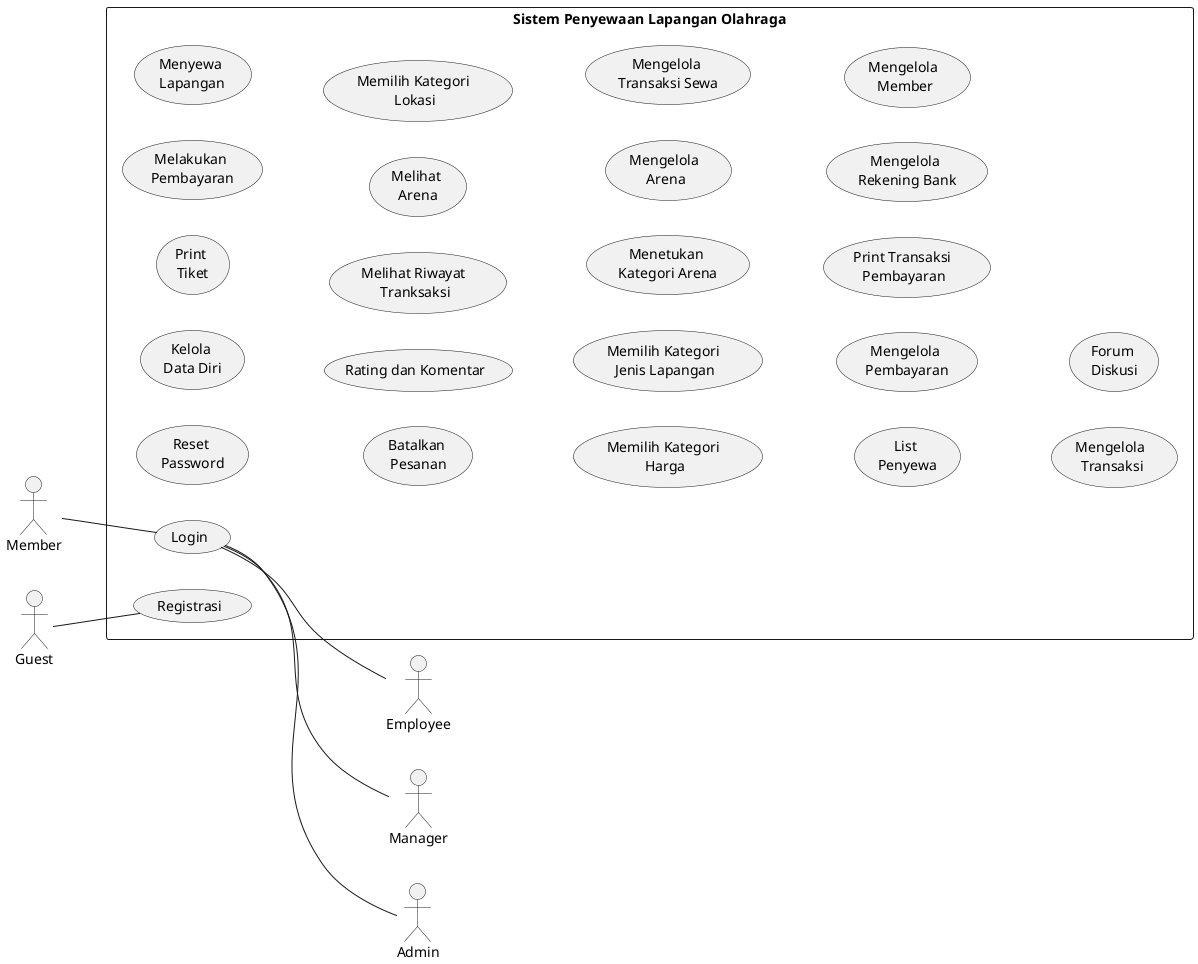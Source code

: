 @startuml
'https://plantuml.com/use-case-diagram

left to right direction

actor "Member"
actor "Guest"
actor "Employee"
actor "Manager"
actor "Admin"

rectangle "Sistem Penyewaan Lapangan Olahraga" {
  usecase "Reset \nPassword" as uc1
  usecase "Registrasi" as uc2
  usecase "Kelola \nData Diri" as uc3
  usecase "Print \nTiket" as uc4
  usecase "Melakukan \nPembayaran" as uc5
  usecase "Menyewa \nLapangan" as uc6
  usecase "Batalkan \nPesanan" as uc7
  usecase "Rating dan Komentar" as uc8
  usecase "Melihat Riwayat \nTranksaksi" as uc9
  usecase "Melihat \nArena" as uc10
  usecase "Memilih Kategori \nLokasi" as uc11
  usecase "Memilih Kategori \nHarga" as uc12
  usecase "Memilih Kategori \nJenis Lapangan" as uc13
  usecase "Login" as uc14
  usecase "Menetukan \nKategori Arena" as uc15
  usecase "Mengelola \nArena" as uc16
  usecase "Mengelola \nTransaksi Sewa" as uc17
  usecase "List \nPenyewa" as uc18
  usecase "Mengelola \nPembayaran" as uc19
  usecase "Print Transaksi \nPembayaran" as uc20
  usecase "Mengelola \nRekening Bank" as uc21
  usecase "Mengelola \nMember" as uc22
  usecase "Mengelola \nTransaksi" as uc23
  usecase "Forum \nDiskusi" as uc24
}

Member -- uc14
uc14 -- Employee
uc14 -- Manager
uc14 -- Admin

Guest -- uc2

@enduml